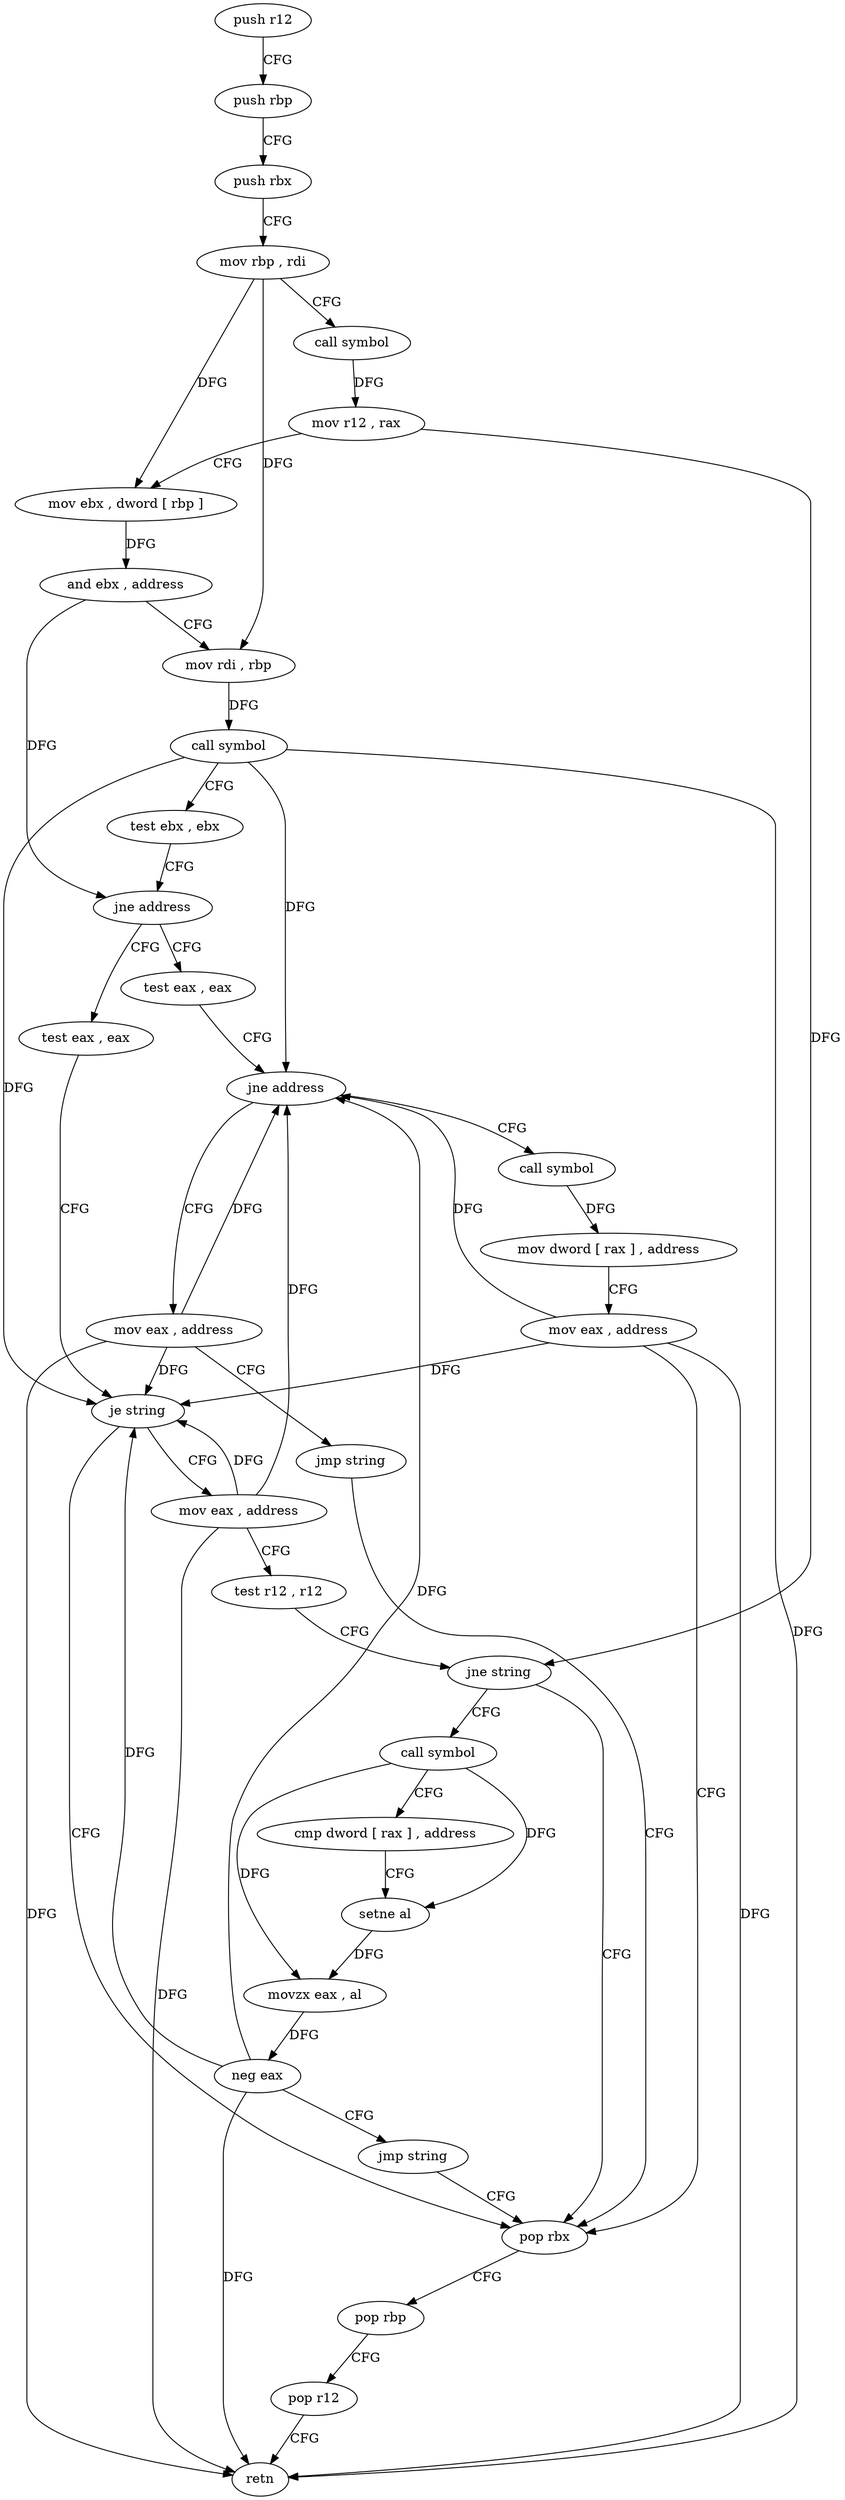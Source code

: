 digraph "func" {
"4299913" [label = "push r12" ]
"4299915" [label = "push rbp" ]
"4299916" [label = "push rbx" ]
"4299917" [label = "mov rbp , rdi" ]
"4299920" [label = "call symbol" ]
"4299925" [label = "mov r12 , rax" ]
"4299928" [label = "mov ebx , dword [ rbp ]" ]
"4299931" [label = "and ebx , address" ]
"4299934" [label = "mov rdi , rbp" ]
"4299937" [label = "call symbol" ]
"4299942" [label = "test ebx , ebx" ]
"4299944" [label = "jne address" ]
"4299978" [label = "test eax , eax" ]
"4299946" [label = "test eax , eax" ]
"4299980" [label = "jne address" ]
"4300003" [label = "mov eax , address" ]
"4299982" [label = "call symbol" ]
"4299948" [label = "je string" ]
"4299998" [label = "pop rbx" ]
"4299950" [label = "mov eax , address" ]
"4300008" [label = "jmp string" ]
"4299987" [label = "mov dword [ rax ] , address" ]
"4299993" [label = "mov eax , address" ]
"4299999" [label = "pop rbp" ]
"4300000" [label = "pop r12" ]
"4300002" [label = "retn" ]
"4299955" [label = "test r12 , r12" ]
"4299958" [label = "jne string" ]
"4299960" [label = "call symbol" ]
"4299965" [label = "cmp dword [ rax ] , address" ]
"4299968" [label = "setne al" ]
"4299971" [label = "movzx eax , al" ]
"4299974" [label = "neg eax" ]
"4299976" [label = "jmp string" ]
"4299913" -> "4299915" [ label = "CFG" ]
"4299915" -> "4299916" [ label = "CFG" ]
"4299916" -> "4299917" [ label = "CFG" ]
"4299917" -> "4299920" [ label = "CFG" ]
"4299917" -> "4299928" [ label = "DFG" ]
"4299917" -> "4299934" [ label = "DFG" ]
"4299920" -> "4299925" [ label = "DFG" ]
"4299925" -> "4299928" [ label = "CFG" ]
"4299925" -> "4299958" [ label = "DFG" ]
"4299928" -> "4299931" [ label = "DFG" ]
"4299931" -> "4299934" [ label = "CFG" ]
"4299931" -> "4299944" [ label = "DFG" ]
"4299934" -> "4299937" [ label = "DFG" ]
"4299937" -> "4299942" [ label = "CFG" ]
"4299937" -> "4299980" [ label = "DFG" ]
"4299937" -> "4299948" [ label = "DFG" ]
"4299937" -> "4300002" [ label = "DFG" ]
"4299942" -> "4299944" [ label = "CFG" ]
"4299944" -> "4299978" [ label = "CFG" ]
"4299944" -> "4299946" [ label = "CFG" ]
"4299978" -> "4299980" [ label = "CFG" ]
"4299946" -> "4299948" [ label = "CFG" ]
"4299980" -> "4300003" [ label = "CFG" ]
"4299980" -> "4299982" [ label = "CFG" ]
"4300003" -> "4300008" [ label = "CFG" ]
"4300003" -> "4299980" [ label = "DFG" ]
"4300003" -> "4299948" [ label = "DFG" ]
"4300003" -> "4300002" [ label = "DFG" ]
"4299982" -> "4299987" [ label = "DFG" ]
"4299948" -> "4299998" [ label = "CFG" ]
"4299948" -> "4299950" [ label = "CFG" ]
"4299998" -> "4299999" [ label = "CFG" ]
"4299950" -> "4299955" [ label = "CFG" ]
"4299950" -> "4299980" [ label = "DFG" ]
"4299950" -> "4299948" [ label = "DFG" ]
"4299950" -> "4300002" [ label = "DFG" ]
"4300008" -> "4299998" [ label = "CFG" ]
"4299987" -> "4299993" [ label = "CFG" ]
"4299993" -> "4299998" [ label = "CFG" ]
"4299993" -> "4299980" [ label = "DFG" ]
"4299993" -> "4299948" [ label = "DFG" ]
"4299993" -> "4300002" [ label = "DFG" ]
"4299999" -> "4300000" [ label = "CFG" ]
"4300000" -> "4300002" [ label = "CFG" ]
"4299955" -> "4299958" [ label = "CFG" ]
"4299958" -> "4299998" [ label = "CFG" ]
"4299958" -> "4299960" [ label = "CFG" ]
"4299960" -> "4299965" [ label = "CFG" ]
"4299960" -> "4299968" [ label = "DFG" ]
"4299960" -> "4299971" [ label = "DFG" ]
"4299965" -> "4299968" [ label = "CFG" ]
"4299968" -> "4299971" [ label = "DFG" ]
"4299971" -> "4299974" [ label = "DFG" ]
"4299974" -> "4299976" [ label = "CFG" ]
"4299974" -> "4299980" [ label = "DFG" ]
"4299974" -> "4299948" [ label = "DFG" ]
"4299974" -> "4300002" [ label = "DFG" ]
"4299976" -> "4299998" [ label = "CFG" ]
}
